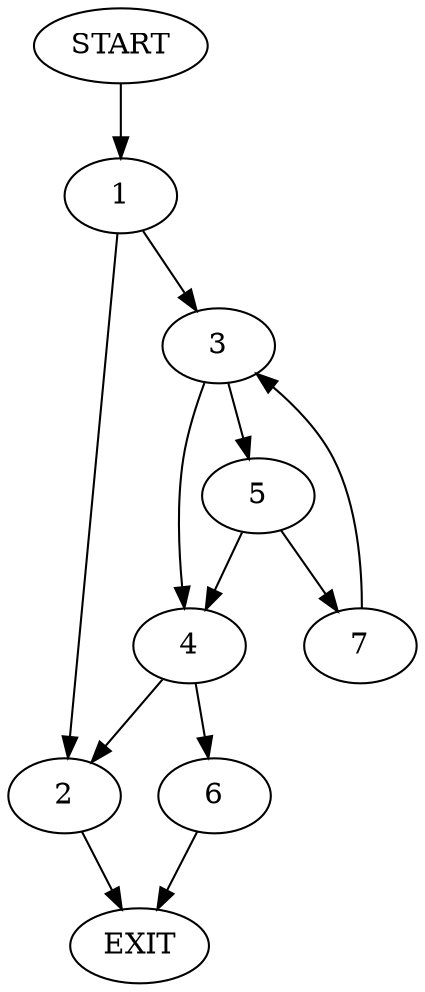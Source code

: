 digraph {
0 [label="START"]
8 [label="EXIT"]
0 -> 1
1 -> 2
1 -> 3
3 -> 4
3 -> 5
2 -> 8
4 -> 2
4 -> 6
5 -> 4
5 -> 7
7 -> 3
6 -> 8
}
